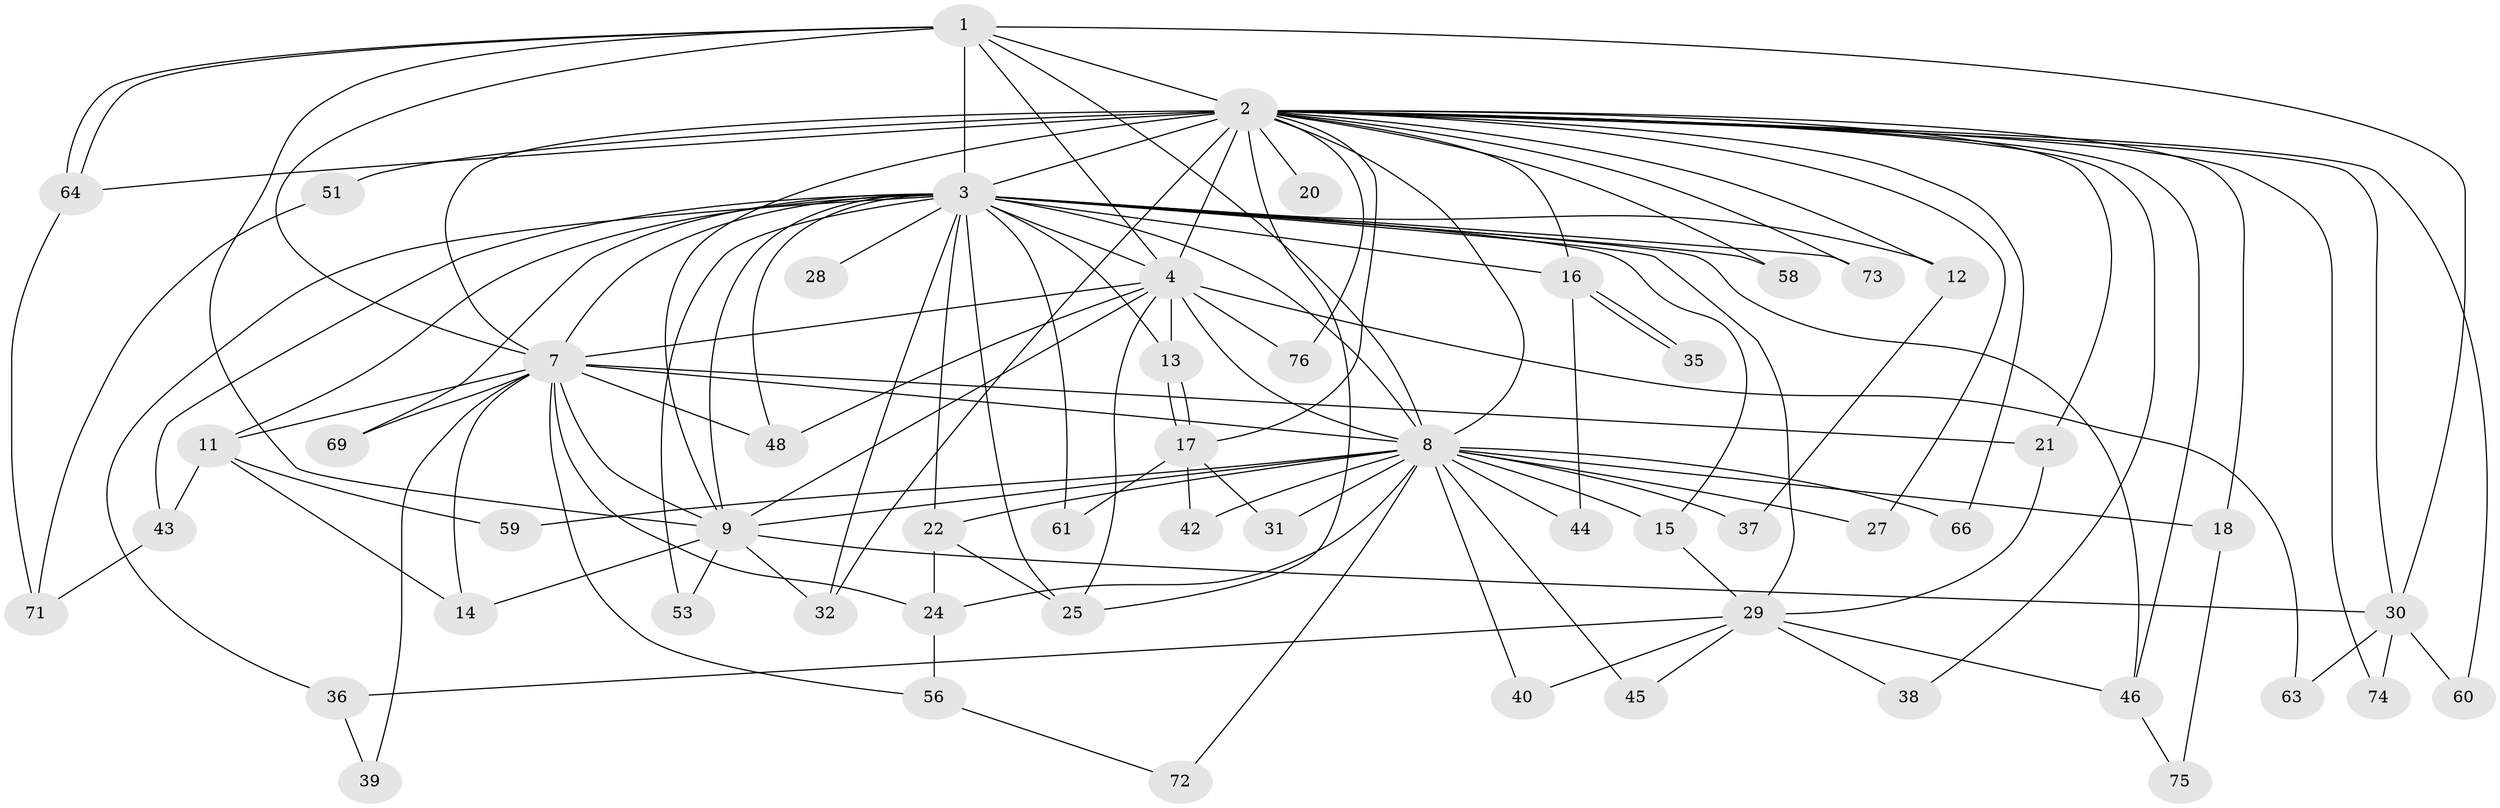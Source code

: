 // original degree distribution, {12: 0.012987012987012988, 17: 0.012987012987012988, 19: 0.012987012987012988, 15: 0.012987012987012988, 21: 0.012987012987012988, 25: 0.012987012987012988, 9: 0.012987012987012988, 24: 0.012987012987012988, 14: 0.012987012987012988, 18: 0.012987012987012988, 5: 0.03896103896103896, 4: 0.09090909090909091, 3: 0.22077922077922077, 6: 0.012987012987012988, 2: 0.4935064935064935, 8: 0.012987012987012988}
// Generated by graph-tools (version 1.1) at 2025/41/03/06/25 10:41:33]
// undirected, 55 vertices, 126 edges
graph export_dot {
graph [start="1"]
  node [color=gray90,style=filled];
  1;
  2 [super="+6"];
  3 [super="+5"];
  4 [super="+57"];
  7 [super="+10"];
  8 [super="+19"];
  9 [super="+52"];
  11 [super="+50"];
  12 [super="+62"];
  13;
  14 [super="+23"];
  15 [super="+41"];
  16 [super="+33"];
  17 [super="+26"];
  18;
  20;
  21;
  22 [super="+65"];
  24 [super="+49"];
  25 [super="+34"];
  27;
  28;
  29 [super="+70"];
  30 [super="+54"];
  31;
  32 [super="+68"];
  35;
  36;
  37;
  38;
  39;
  40;
  42;
  43 [super="+55"];
  44;
  45;
  46 [super="+47"];
  48;
  51;
  53;
  56;
  58;
  59;
  60;
  61;
  63;
  64 [super="+67"];
  66;
  69;
  71 [super="+77"];
  72;
  73;
  74;
  75;
  76;
  1 -- 2 [weight=2];
  1 -- 3 [weight=2];
  1 -- 4;
  1 -- 7 [weight=2];
  1 -- 8;
  1 -- 9;
  1 -- 30;
  1 -- 64;
  1 -- 64;
  2 -- 3 [weight=4];
  2 -- 4 [weight=2];
  2 -- 7 [weight=4];
  2 -- 8 [weight=2];
  2 -- 9 [weight=3];
  2 -- 16;
  2 -- 27;
  2 -- 32;
  2 -- 38;
  2 -- 51 [weight=2];
  2 -- 60;
  2 -- 66;
  2 -- 73;
  2 -- 12 [weight=2];
  2 -- 74;
  2 -- 76;
  2 -- 18;
  2 -- 20;
  2 -- 21;
  2 -- 25;
  2 -- 30;
  2 -- 46;
  2 -- 58;
  2 -- 17;
  2 -- 64;
  3 -- 4 [weight=2];
  3 -- 7 [weight=4];
  3 -- 8 [weight=2];
  3 -- 9 [weight=2];
  3 -- 11;
  3 -- 15;
  3 -- 16 [weight=2];
  3 -- 22;
  3 -- 43 [weight=2];
  3 -- 46;
  3 -- 53;
  3 -- 61;
  3 -- 73;
  3 -- 69;
  3 -- 12;
  3 -- 13;
  3 -- 28;
  3 -- 29;
  3 -- 32;
  3 -- 36;
  3 -- 48;
  3 -- 58;
  3 -- 25;
  4 -- 7 [weight=2];
  4 -- 8 [weight=2];
  4 -- 9;
  4 -- 13;
  4 -- 25;
  4 -- 63;
  4 -- 76;
  4 -- 48;
  7 -- 8 [weight=2];
  7 -- 9 [weight=2];
  7 -- 69;
  7 -- 11 [weight=2];
  7 -- 14;
  7 -- 21;
  7 -- 39;
  7 -- 48;
  7 -- 56;
  7 -- 24;
  8 -- 9;
  8 -- 15 [weight=2];
  8 -- 18;
  8 -- 22;
  8 -- 24;
  8 -- 27;
  8 -- 31;
  8 -- 37;
  8 -- 40;
  8 -- 42;
  8 -- 44;
  8 -- 45;
  8 -- 59;
  8 -- 66;
  8 -- 72;
  9 -- 14;
  9 -- 53;
  9 -- 32;
  9 -- 30;
  11 -- 43;
  11 -- 14;
  11 -- 59;
  12 -- 37;
  13 -- 17;
  13 -- 17;
  15 -- 29;
  16 -- 35;
  16 -- 35;
  16 -- 44;
  17 -- 42;
  17 -- 61;
  17 -- 31;
  18 -- 75;
  21 -- 29;
  22 -- 24;
  22 -- 25;
  24 -- 56;
  29 -- 36;
  29 -- 38;
  29 -- 40;
  29 -- 45;
  29 -- 46;
  30 -- 74;
  30 -- 60;
  30 -- 63;
  36 -- 39;
  43 -- 71;
  46 -- 75;
  51 -- 71;
  56 -- 72;
  64 -- 71;
}
